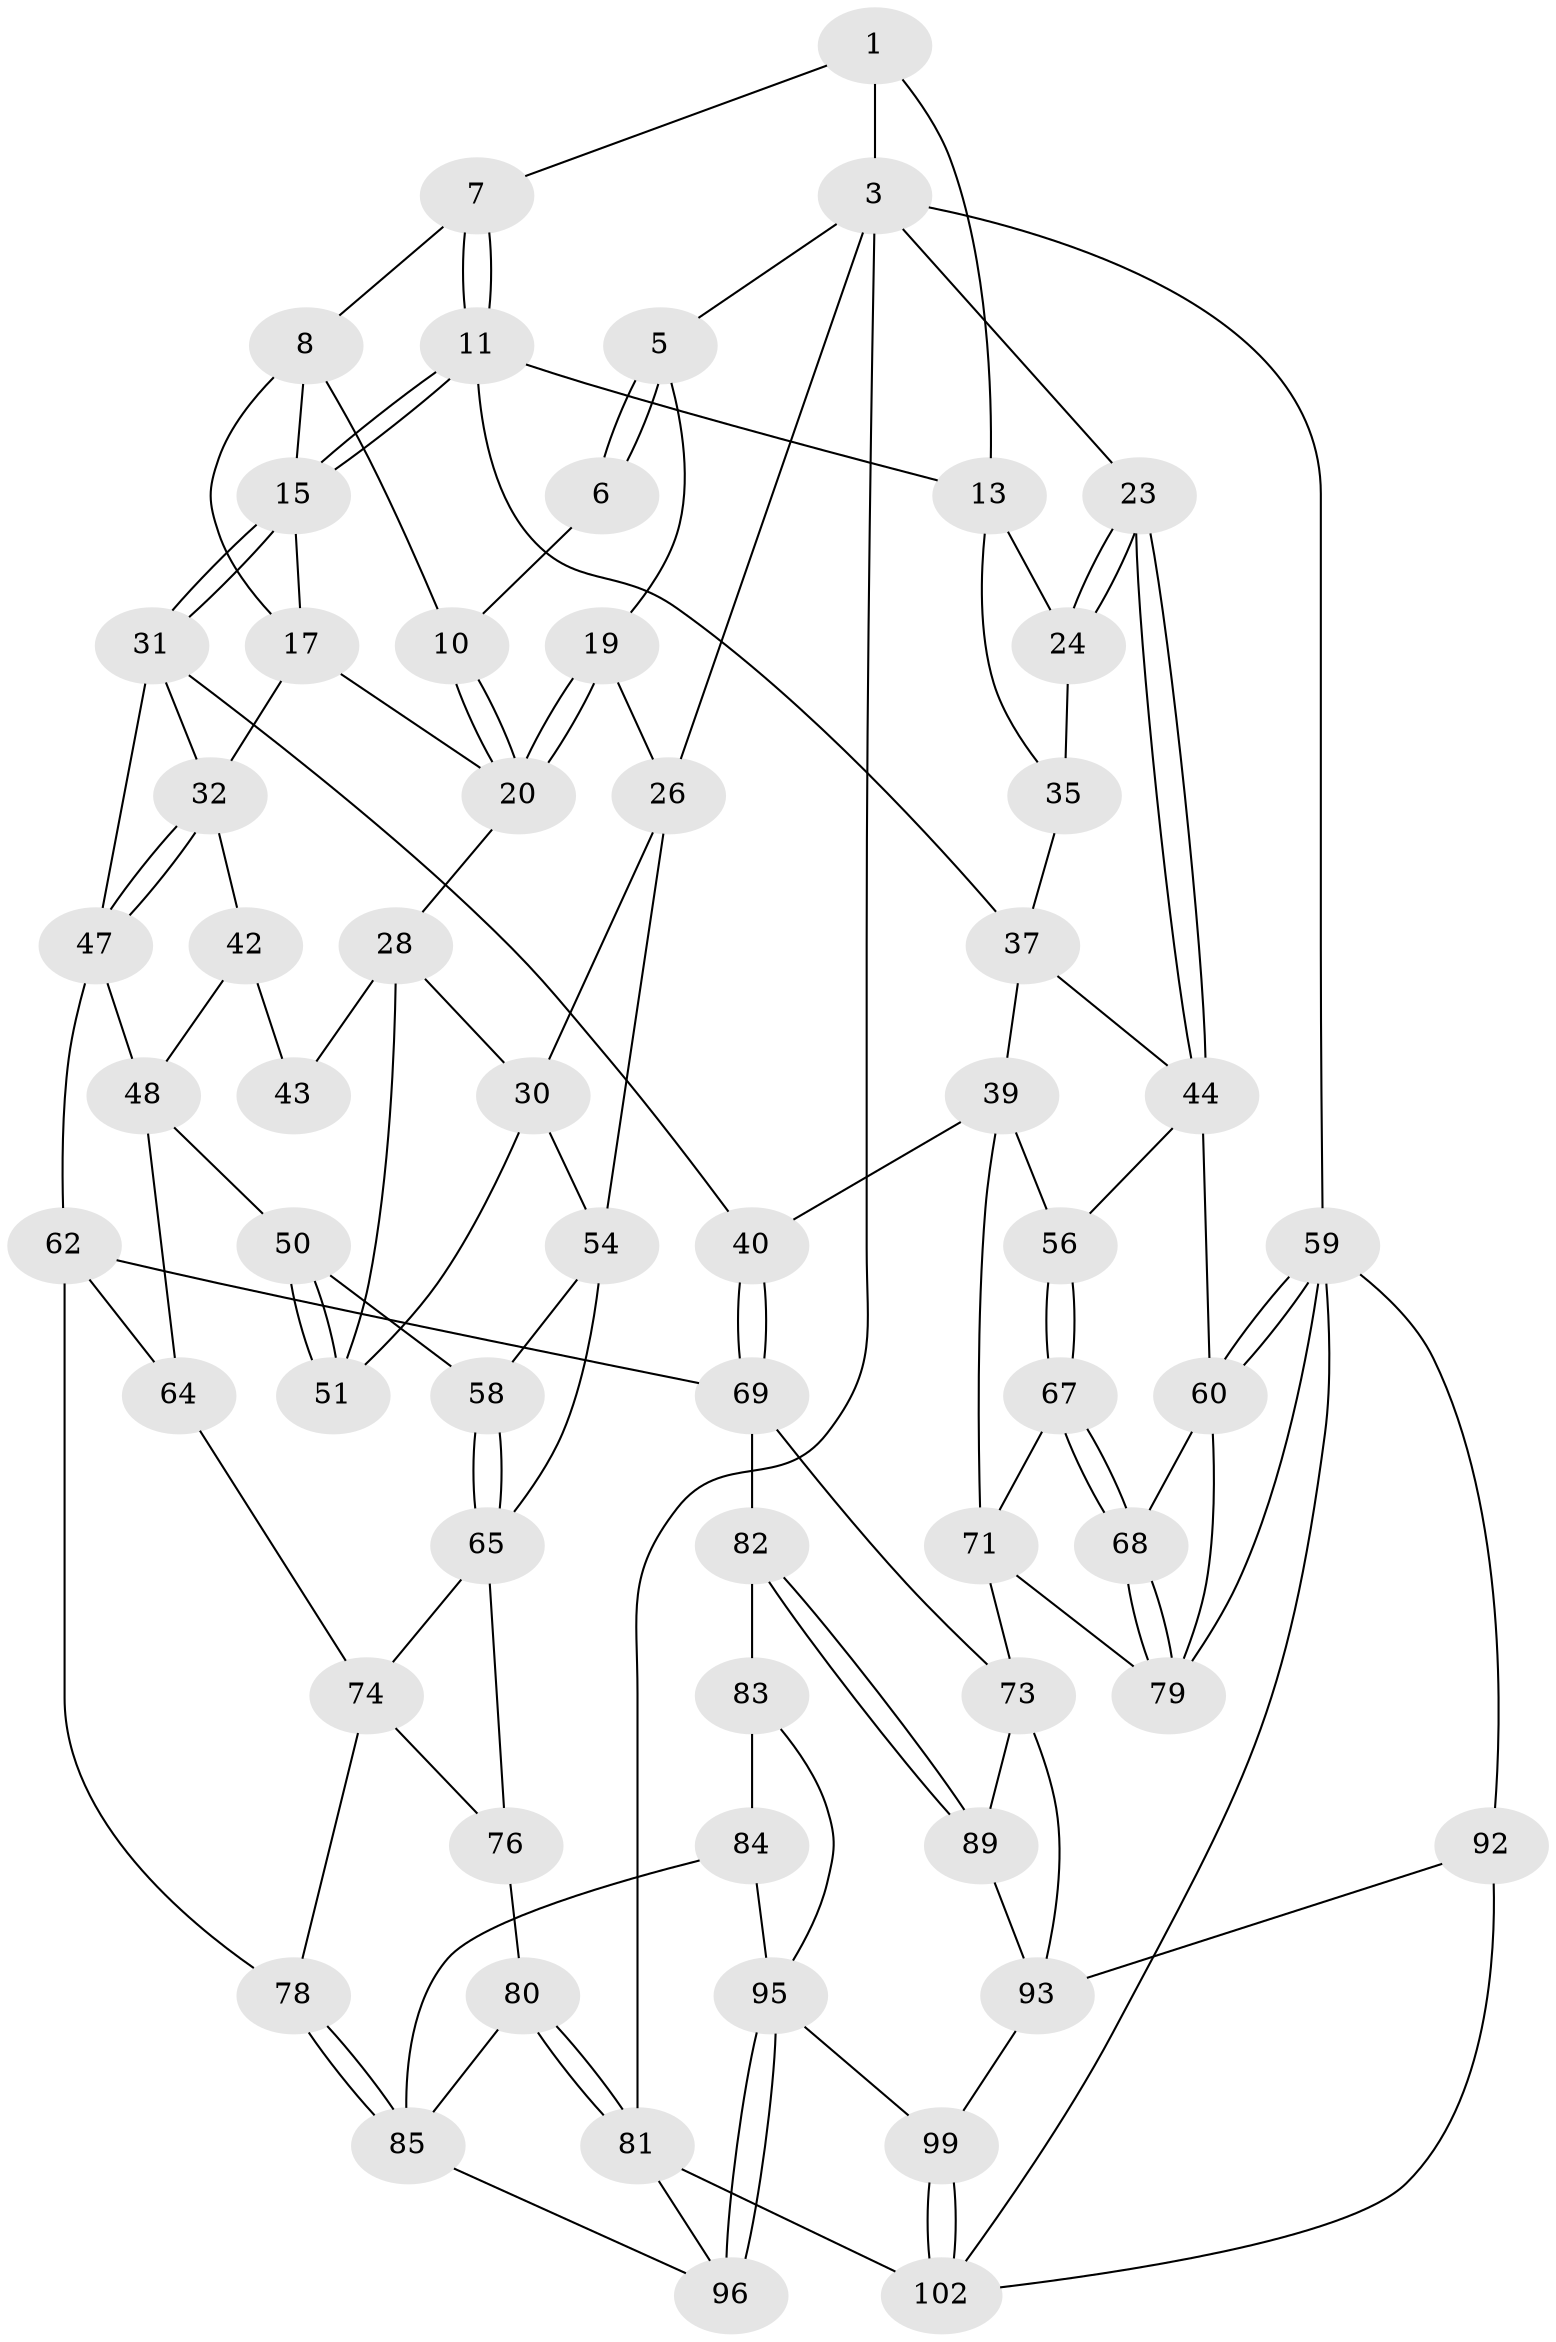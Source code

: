 // original degree distribution, {3: 0.02912621359223301, 5: 0.5533980582524272, 6: 0.20388349514563106, 4: 0.21359223300970873}
// Generated by graph-tools (version 1.1) at 2025/11/02/27/25 16:11:55]
// undirected, 61 vertices, 129 edges
graph export_dot {
graph [start="1"]
  node [color=gray90,style=filled];
  1 [pos="+0.34613872976619386+0",super="+2"];
  3 [pos="+1+0",super="+4"];
  5 [pos="+0+0",super="+18"];
  6 [pos="+0.33592497023683016+0"];
  7 [pos="+0.42098250869787635+0.03045023580489586"];
  8 [pos="+0.40421192617422236+0.06564072668315526",super="+9"];
  10 [pos="+0.24302359876076574+0.07301516003263142"];
  11 [pos="+0.548792002504619+0.17924692014714508",super="+12"];
  13 [pos="+0.6085942730912007+0.14192683288392238",super="+14"];
  15 [pos="+0.5276629397530673+0.19817539003483275",super="+16"];
  17 [pos="+0.39749962111188775+0.1886736958969584",super="+21"];
  19 [pos="+0.1808869917604939+0.1338296978781652",super="+25"];
  20 [pos="+0.19101491472683274+0.1364153961494482",super="+22"];
  23 [pos="+1+0"];
  24 [pos="+0.8542054456331256+0.24781474662587685",super="+34"];
  26 [pos="+0+0.21187699234352228",super="+27"];
  28 [pos="+0.2101380030975424+0.26454935195868223",super="+29"];
  30 [pos="+0.10274693154662007+0.3200287531679167",super="+52"];
  31 [pos="+0.5192613235640301+0.2320811461486165",super="+41"];
  32 [pos="+0.4296177987448281+0.34983985049719313",super="+33"];
  35 [pos="+0.6793466429792014+0.18434451244284664",super="+36"];
  37 [pos="+0.8284242365014575+0.3688251624965142",super="+38"];
  39 [pos="+0.6562124913957283+0.4461568284213886",super="+57"];
  40 [pos="+0.6334130231687699+0.45828783113556093"];
  42 [pos="+0.36271801539350973+0.33617582284404723",super="+46"];
  43 [pos="+0.25809672590950417+0.3179874888136246"];
  44 [pos="+1+0.43795638593628905",super="+45"];
  47 [pos="+0.4420310864079962+0.45155798513211837",super="+53"];
  48 [pos="+0.3130504661976058+0.4625504334289738",super="+49"];
  50 [pos="+0.21331006642284703+0.4987073973915733"];
  51 [pos="+0.19793761769622126+0.47137155751528165"];
  54 [pos="+0+0.4726202476393141",super="+55"];
  56 [pos="+0.846446040504756+0.5038662669457152"];
  58 [pos="+0.13351049051449101+0.521944658416682"];
  59 [pos="+1+1",super="+91"];
  60 [pos="+1+0.7803518602489219",super="+61"];
  62 [pos="+0.4483260989664827+0.5633635881796011",super="+63"];
  64 [pos="+0.23904459870012498+0.5304613092893099"];
  65 [pos="+0.07834775896862252+0.5811273521808676",super="+66"];
  67 [pos="+0.8740858355061402+0.554551092744935"];
  68 [pos="+0.9397748724612007+0.6275854083332433"];
  69 [pos="+0.6347304813434808+0.5255116204954791",super="+70"];
  71 [pos="+0.7648231383612171+0.6194195752871278",super="+72"];
  73 [pos="+0.7117669463192865+0.686025201687669",super="+88"];
  74 [pos="+0.1328306585178999+0.6244852507747715",super="+75"];
  76 [pos="+0.11905262681711515+0.6991367965604139",super="+77"];
  78 [pos="+0.27903925789012773+0.6625058436869565"];
  79 [pos="+0.8408164726563002+0.7350153966045705",super="+90"];
  80 [pos="+0+0.9901690777631327",super="+87"];
  81 [pos="+0+1",super="+101"];
  82 [pos="+0.47947572116740955+0.7432236384975083"];
  83 [pos="+0.4789975315570648+0.7433906784577089",super="+97"];
  84 [pos="+0.370773630575325+0.7260488891138289",super="+94"];
  85 [pos="+0.30743076874350406+0.7080380548328008",super="+86"];
  89 [pos="+0.5289548725778034+0.7643202775653525"];
  92 [pos="+0.7906512681213743+0.9670618901778578"];
  93 [pos="+0.6462119730496658+0.84641389562849",super="+98"];
  95 [pos="+0.2655769891122371+0.9203795552914108",super="+100"];
  96 [pos="+0.25164320988302286+0.9237275072949835"];
  99 [pos="+0.5209835455712032+1"];
  102 [pos="+0.5326407920723505+1",super="+103"];
  1 -- 7;
  1 -- 3;
  1 -- 13;
  3 -- 23;
  3 -- 59;
  3 -- 81;
  3 -- 5;
  3 -- 26;
  5 -- 6;
  5 -- 6;
  5 -- 19;
  6 -- 10;
  7 -- 8;
  7 -- 11;
  7 -- 11;
  8 -- 17;
  8 -- 10;
  8 -- 15;
  10 -- 20;
  10 -- 20;
  11 -- 15;
  11 -- 15;
  11 -- 13;
  11 -- 37;
  13 -- 35;
  13 -- 24;
  15 -- 31;
  15 -- 31;
  15 -- 17;
  17 -- 32;
  17 -- 20;
  19 -- 20;
  19 -- 20;
  19 -- 26;
  20 -- 28;
  23 -- 24;
  23 -- 24;
  23 -- 44;
  23 -- 44;
  24 -- 35 [weight=2];
  26 -- 30;
  26 -- 54;
  28 -- 43;
  28 -- 51;
  28 -- 30;
  30 -- 54;
  30 -- 51;
  31 -- 32;
  31 -- 40;
  31 -- 47;
  32 -- 47;
  32 -- 47;
  32 -- 42;
  35 -- 37;
  37 -- 44;
  37 -- 39;
  39 -- 40;
  39 -- 56;
  39 -- 71;
  40 -- 69;
  40 -- 69;
  42 -- 43 [weight=2];
  42 -- 48;
  44 -- 56;
  44 -- 60;
  47 -- 48;
  47 -- 62;
  48 -- 50;
  48 -- 64;
  50 -- 51;
  50 -- 51;
  50 -- 58;
  54 -- 58;
  54 -- 65;
  56 -- 67;
  56 -- 67;
  58 -- 65;
  58 -- 65;
  59 -- 60;
  59 -- 60;
  59 -- 92;
  59 -- 79;
  59 -- 102;
  60 -- 68;
  60 -- 79;
  62 -- 69;
  62 -- 64;
  62 -- 78;
  64 -- 74;
  65 -- 74;
  65 -- 76;
  67 -- 68;
  67 -- 68;
  67 -- 71;
  68 -- 79;
  68 -- 79;
  69 -- 73;
  69 -- 82;
  71 -- 73;
  71 -- 79;
  73 -- 89;
  73 -- 93;
  74 -- 76;
  74 -- 78;
  76 -- 80 [weight=2];
  78 -- 85;
  78 -- 85;
  80 -- 81;
  80 -- 81;
  80 -- 85;
  81 -- 96;
  81 -- 102 [weight=2];
  82 -- 83;
  82 -- 89;
  82 -- 89;
  83 -- 84 [weight=2];
  83 -- 95;
  84 -- 85;
  84 -- 95;
  85 -- 96;
  89 -- 93;
  92 -- 93;
  92 -- 102;
  93 -- 99;
  95 -- 96;
  95 -- 96;
  95 -- 99;
  99 -- 102;
  99 -- 102;
}
